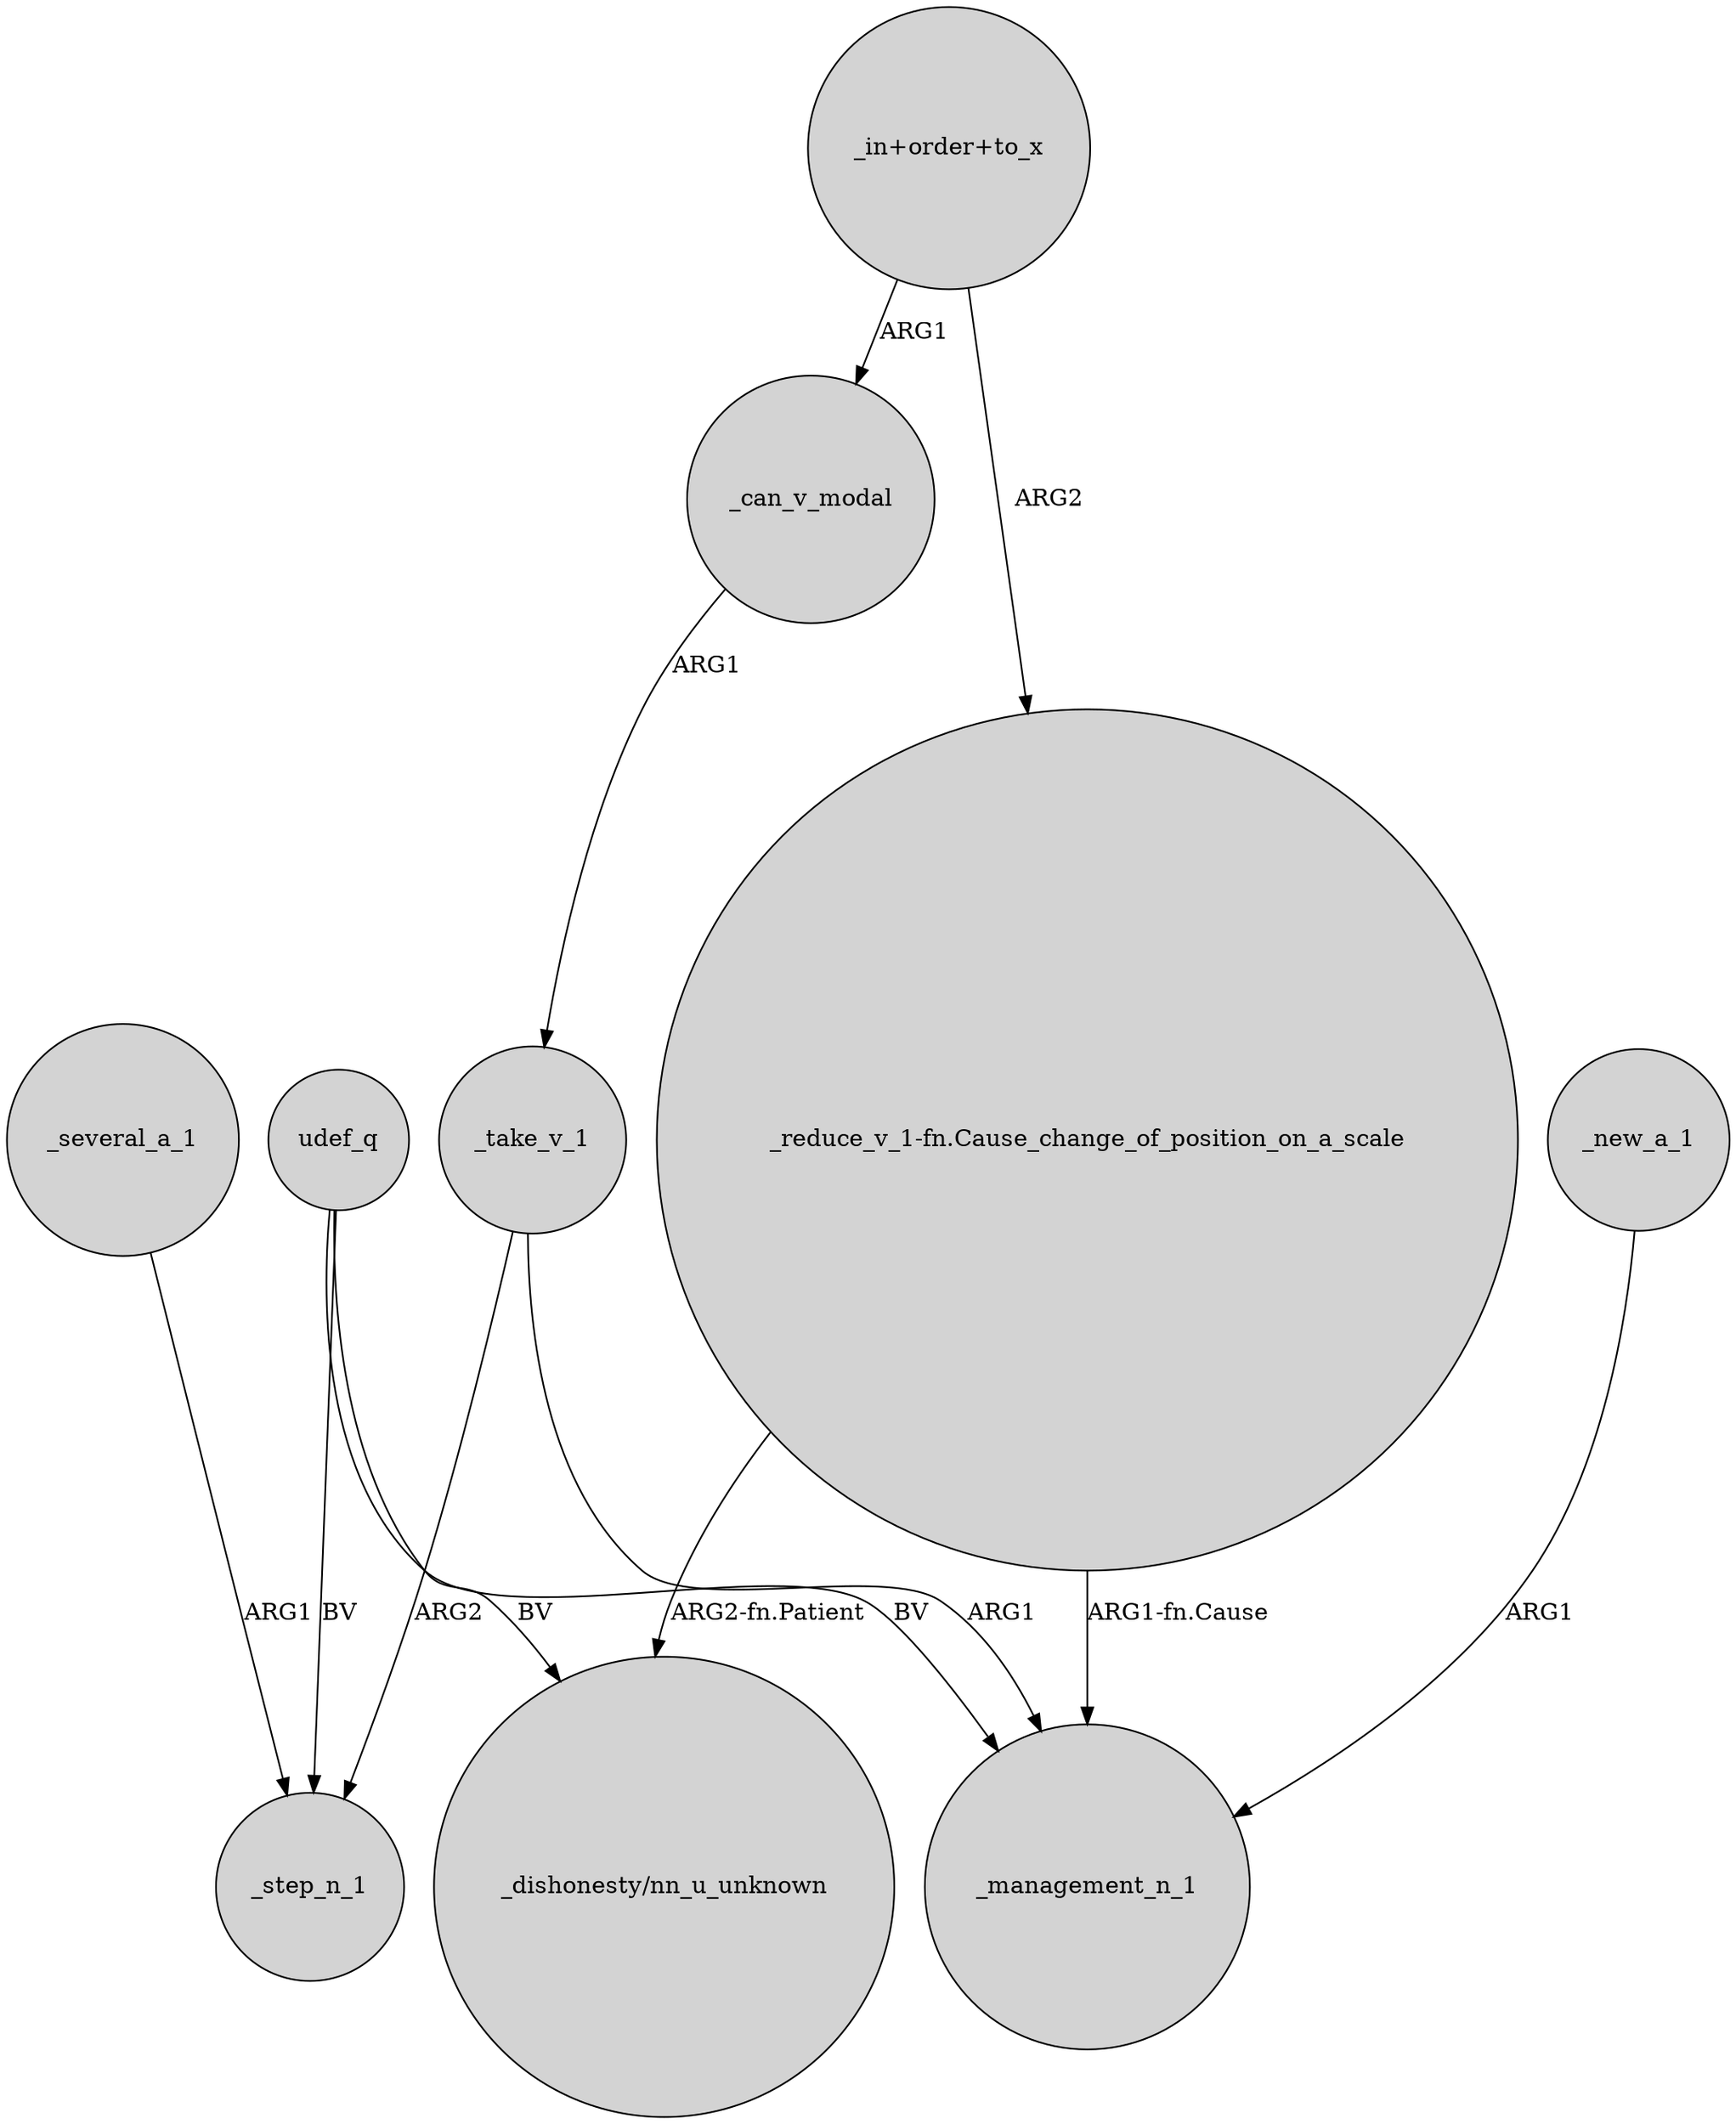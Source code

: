 digraph {
	node [shape=circle style=filled]
	_take_v_1 -> _management_n_1 [label=ARG1]
	udef_q -> "_dishonesty/nn_u_unknown" [label=BV]
	_can_v_modal -> _take_v_1 [label=ARG1]
	_take_v_1 -> _step_n_1 [label=ARG2]
	"_reduce_v_1-fn.Cause_change_of_position_on_a_scale" -> "_dishonesty/nn_u_unknown" [label="ARG2-fn.Patient"]
	"_reduce_v_1-fn.Cause_change_of_position_on_a_scale" -> _management_n_1 [label="ARG1-fn.Cause"]
	"_in+order+to_x" -> _can_v_modal [label=ARG1]
	"_in+order+to_x" -> "_reduce_v_1-fn.Cause_change_of_position_on_a_scale" [label=ARG2]
	udef_q -> _management_n_1 [label=BV]
	udef_q -> _step_n_1 [label=BV]
	_several_a_1 -> _step_n_1 [label=ARG1]
	_new_a_1 -> _management_n_1 [label=ARG1]
}
